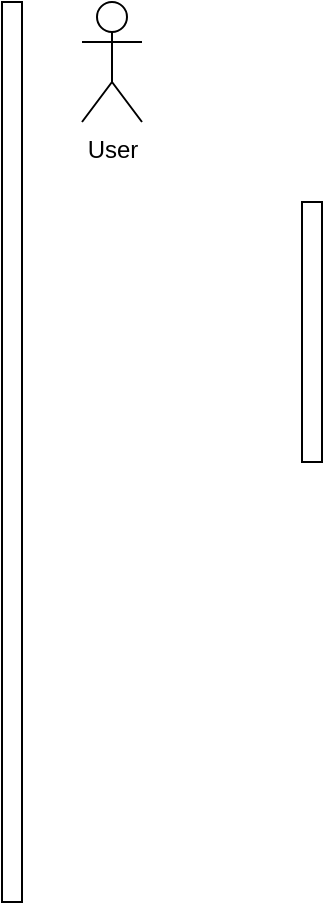 <mxfile version="20.0.1" type="github">
  <diagram id="SWRol1frLQe2yTlMzqSv" name="Page-1">
    <mxGraphModel dx="868" dy="435" grid="1" gridSize="10" guides="1" tooltips="1" connect="1" arrows="1" fold="1" page="1" pageScale="1" pageWidth="850" pageHeight="1100" math="0" shadow="0">
      <root>
        <mxCell id="0" />
        <mxCell id="1" parent="0" />
        <mxCell id="n3evPFYXlgENSFzD7lRo-1" value="" style="html=1;points=[];perimeter=orthogonalPerimeter;" vertex="1" parent="1">
          <mxGeometry x="170" y="70" width="10" height="450" as="geometry" />
        </mxCell>
        <mxCell id="n3evPFYXlgENSFzD7lRo-2" value="" style="html=1;points=[];perimeter=orthogonalPerimeter;" vertex="1" parent="1">
          <mxGeometry x="320" y="170" width="10" height="130" as="geometry" />
        </mxCell>
        <mxCell id="n3evPFYXlgENSFzD7lRo-3" value="User" style="shape=umlActor;verticalLabelPosition=bottom;verticalAlign=top;html=1;" vertex="1" parent="1">
          <mxGeometry x="210" y="70" width="30" height="60" as="geometry" />
        </mxCell>
      </root>
    </mxGraphModel>
  </diagram>
</mxfile>
